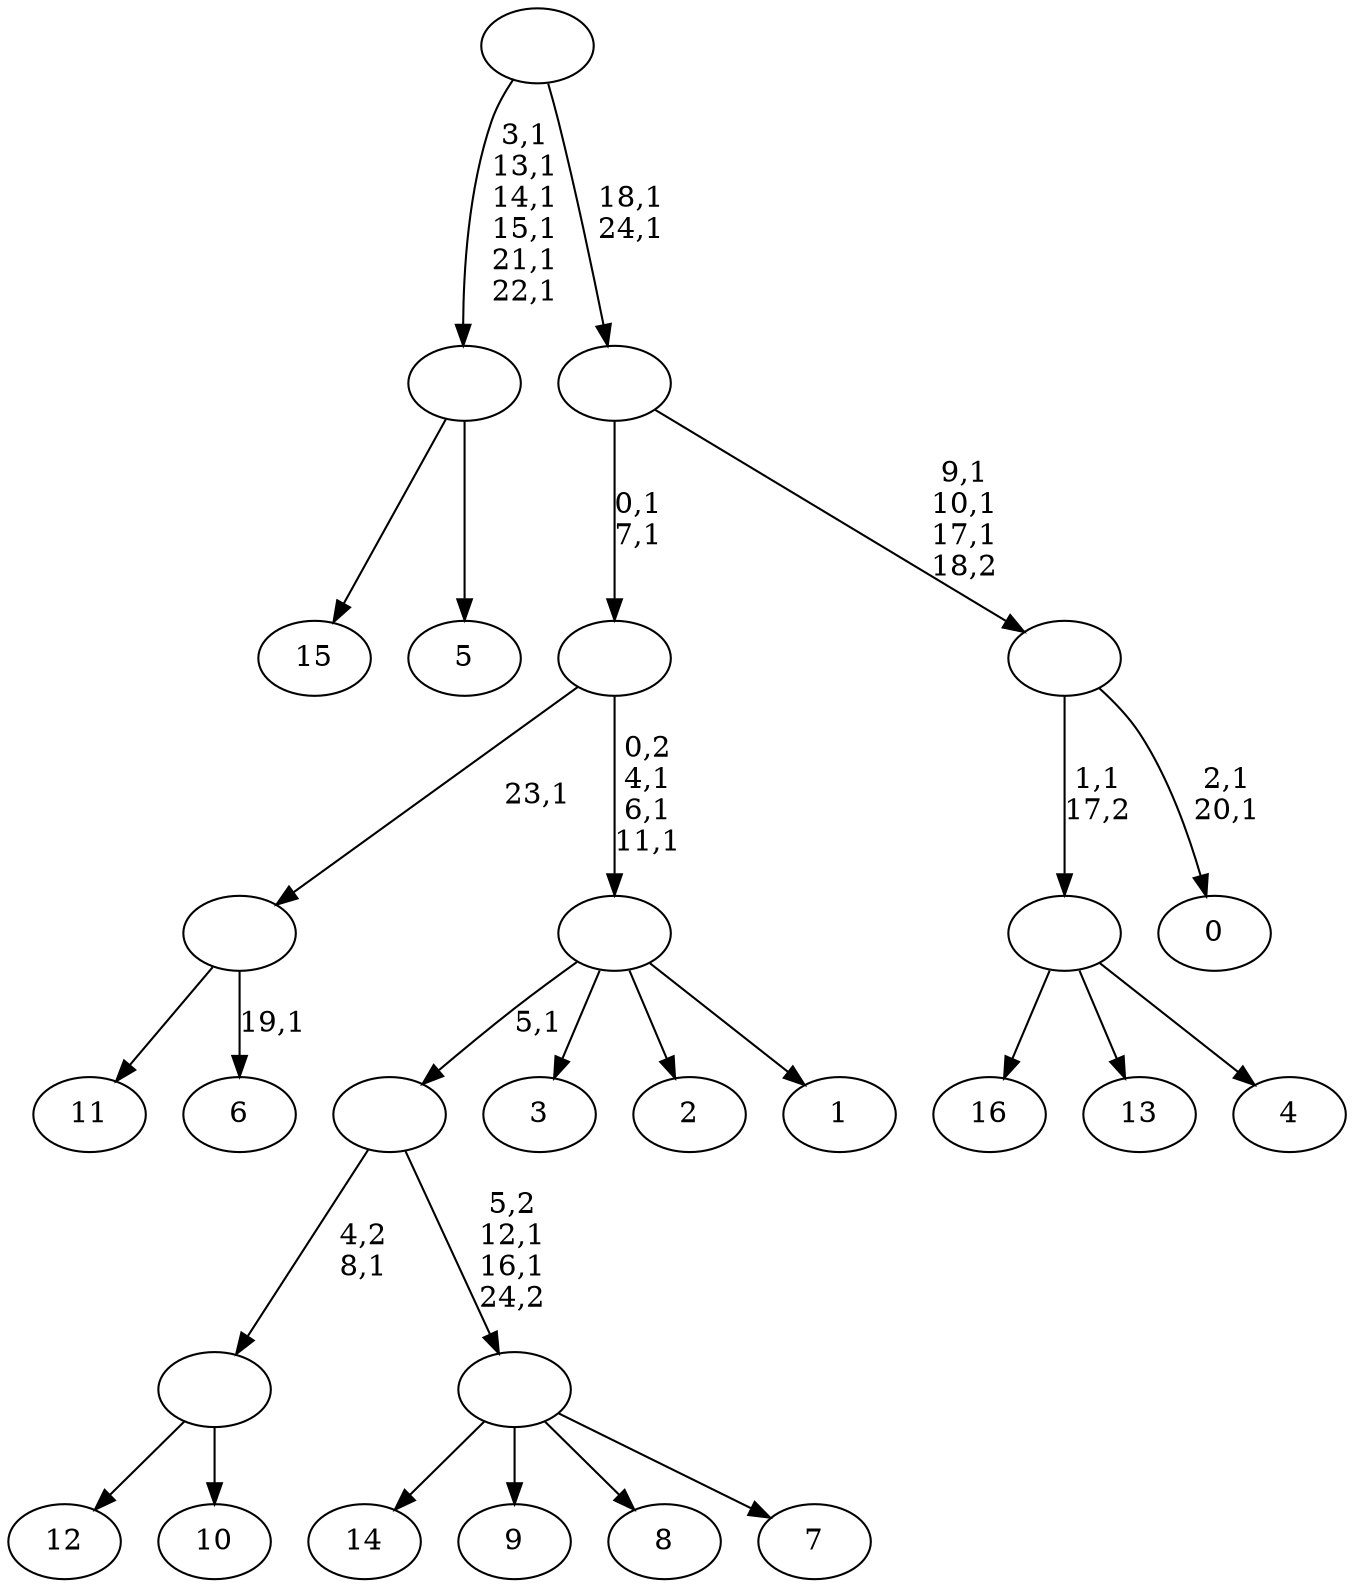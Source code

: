 digraph T {
	42 [label="16"]
	41 [label="15"]
	40 [label="14"]
	39 [label="13"]
	38 [label="12"]
	37 [label="11"]
	36 [label="10"]
	35 [label=""]
	34 [label="9"]
	33 [label="8"]
	32 [label="7"]
	31 [label=""]
	29 [label=""]
	28 [label="6"]
	26 [label=""]
	25 [label="5"]
	24 [label=""]
	18 [label="4"]
	17 [label=""]
	16 [label="3"]
	15 [label="2"]
	14 [label="1"]
	13 [label=""]
	10 [label=""]
	8 [label="0"]
	5 [label=""]
	2 [label=""]
	0 [label=""]
	35 -> 38 [label=""]
	35 -> 36 [label=""]
	31 -> 40 [label=""]
	31 -> 34 [label=""]
	31 -> 33 [label=""]
	31 -> 32 [label=""]
	29 -> 31 [label="5,2\n12,1\n16,1\n24,2"]
	29 -> 35 [label="4,2\n8,1"]
	26 -> 28 [label="19,1"]
	26 -> 37 [label=""]
	24 -> 41 [label=""]
	24 -> 25 [label=""]
	17 -> 42 [label=""]
	17 -> 39 [label=""]
	17 -> 18 [label=""]
	13 -> 29 [label="5,1"]
	13 -> 16 [label=""]
	13 -> 15 [label=""]
	13 -> 14 [label=""]
	10 -> 13 [label="0,2\n4,1\n6,1\n11,1"]
	10 -> 26 [label="23,1"]
	5 -> 8 [label="2,1\n20,1"]
	5 -> 17 [label="1,1\n17,2"]
	2 -> 5 [label="9,1\n10,1\n17,1\n18,2"]
	2 -> 10 [label="0,1\n7,1"]
	0 -> 2 [label="18,1\n24,1"]
	0 -> 24 [label="3,1\n13,1\n14,1\n15,1\n21,1\n22,1"]
}
